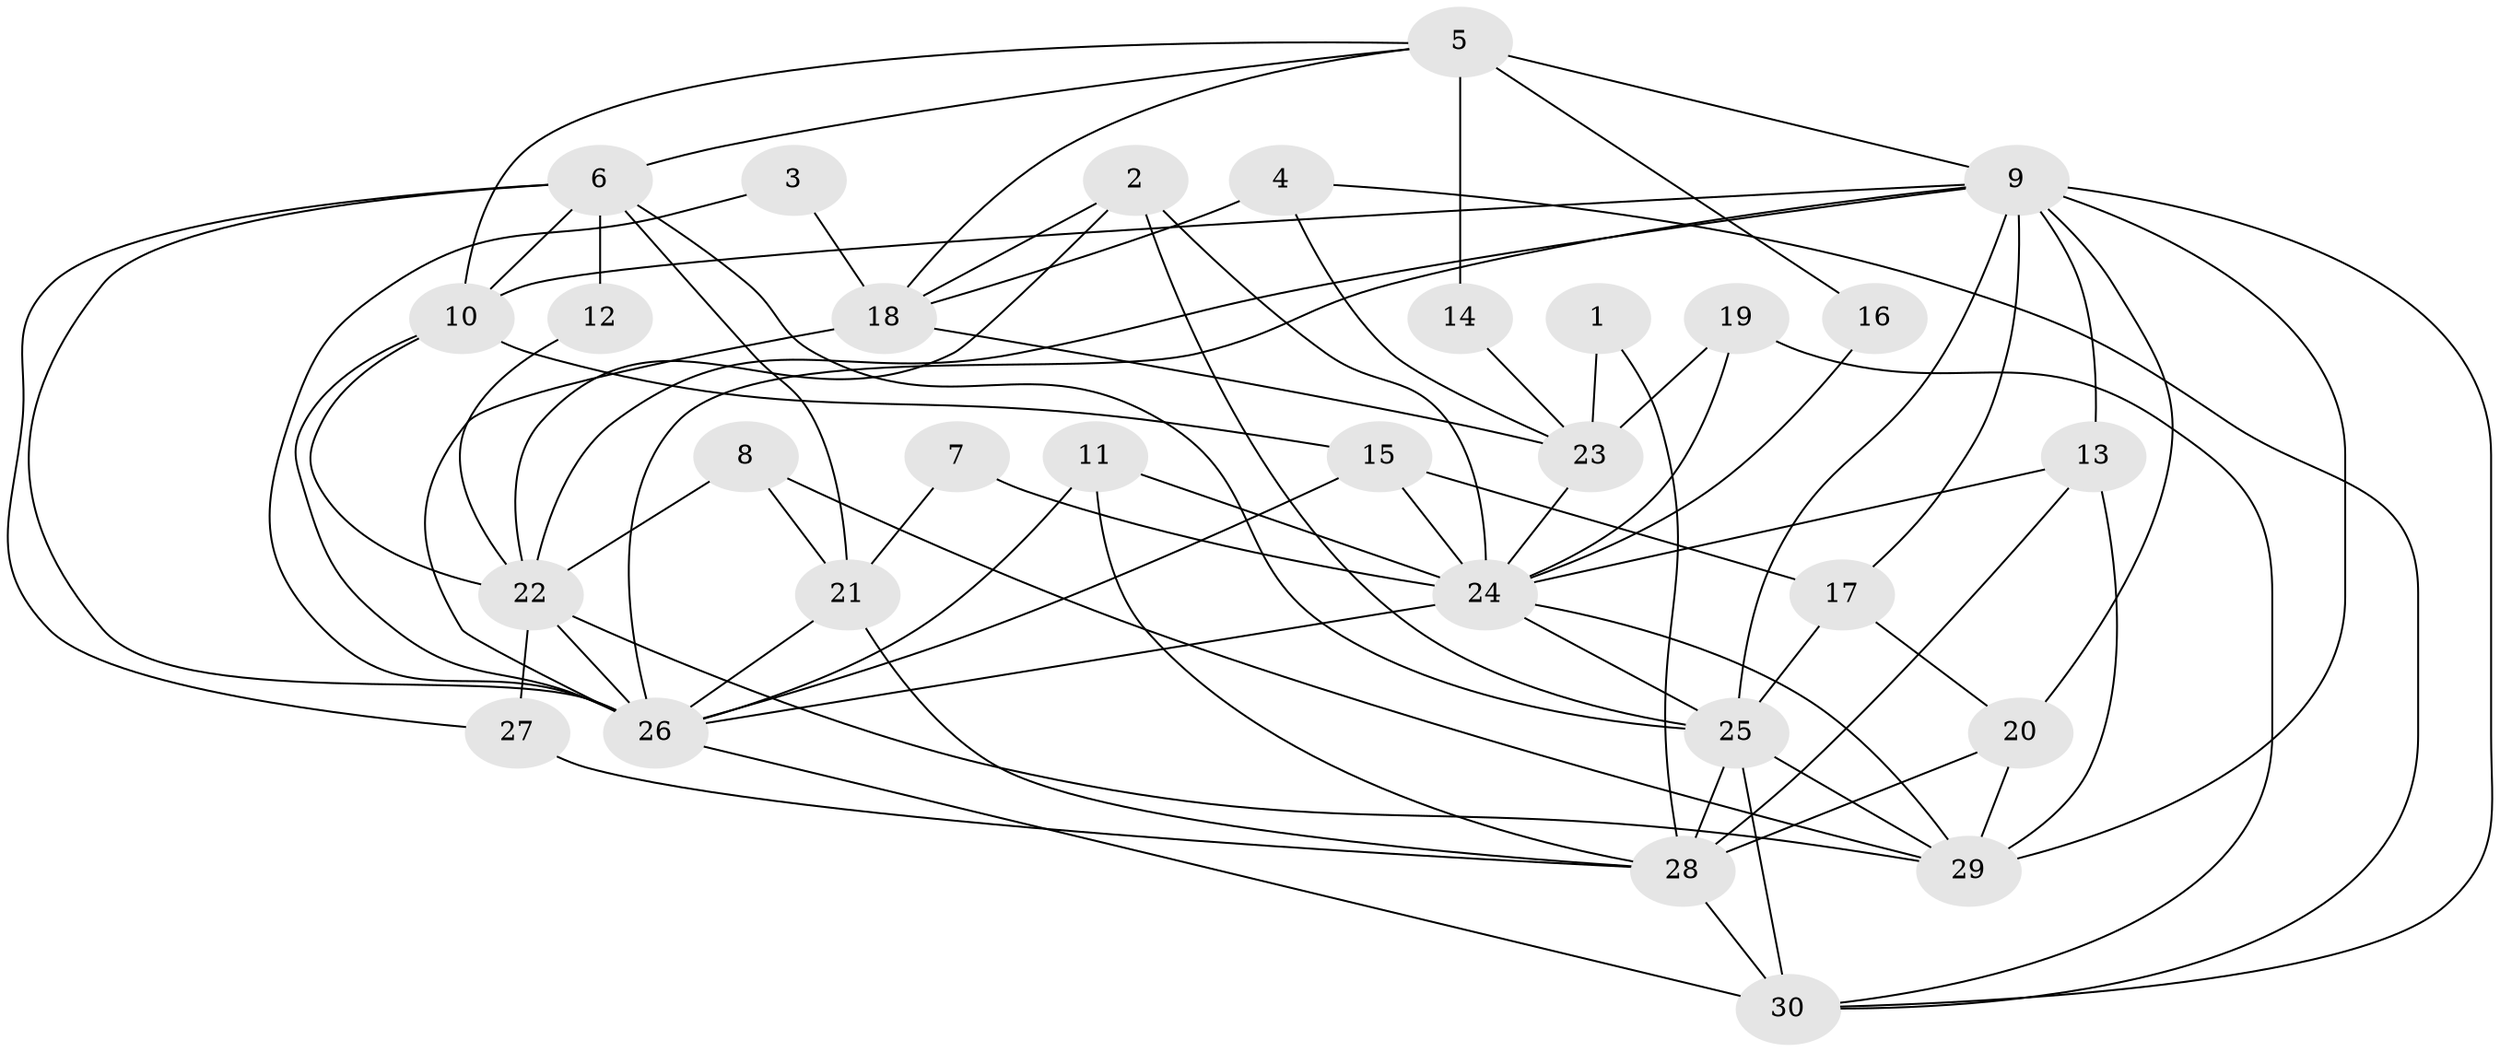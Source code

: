 // original degree distribution, {2: 0.2, 5: 0.13333333333333333, 3: 0.23333333333333334, 4: 0.26666666666666666, 7: 0.06666666666666667, 6: 0.06666666666666667, 9: 0.03333333333333333}
// Generated by graph-tools (version 1.1) at 2025/26/03/09/25 03:26:21]
// undirected, 30 vertices, 76 edges
graph export_dot {
graph [start="1"]
  node [color=gray90,style=filled];
  1;
  2;
  3;
  4;
  5;
  6;
  7;
  8;
  9;
  10;
  11;
  12;
  13;
  14;
  15;
  16;
  17;
  18;
  19;
  20;
  21;
  22;
  23;
  24;
  25;
  26;
  27;
  28;
  29;
  30;
  1 -- 23 [weight=1.0];
  1 -- 28 [weight=1.0];
  2 -- 18 [weight=1.0];
  2 -- 22 [weight=1.0];
  2 -- 24 [weight=2.0];
  2 -- 25 [weight=2.0];
  3 -- 18 [weight=1.0];
  3 -- 26 [weight=1.0];
  4 -- 18 [weight=1.0];
  4 -- 23 [weight=2.0];
  4 -- 30 [weight=1.0];
  5 -- 6 [weight=1.0];
  5 -- 9 [weight=2.0];
  5 -- 10 [weight=1.0];
  5 -- 14 [weight=1.0];
  5 -- 16 [weight=1.0];
  5 -- 18 [weight=1.0];
  6 -- 10 [weight=1.0];
  6 -- 12 [weight=1.0];
  6 -- 21 [weight=1.0];
  6 -- 25 [weight=1.0];
  6 -- 26 [weight=1.0];
  6 -- 27 [weight=1.0];
  7 -- 21 [weight=1.0];
  7 -- 24 [weight=2.0];
  8 -- 21 [weight=1.0];
  8 -- 22 [weight=1.0];
  8 -- 29 [weight=1.0];
  9 -- 10 [weight=1.0];
  9 -- 13 [weight=1.0];
  9 -- 17 [weight=1.0];
  9 -- 20 [weight=1.0];
  9 -- 22 [weight=1.0];
  9 -- 25 [weight=1.0];
  9 -- 26 [weight=1.0];
  9 -- 29 [weight=2.0];
  9 -- 30 [weight=1.0];
  10 -- 15 [weight=1.0];
  10 -- 22 [weight=1.0];
  10 -- 26 [weight=1.0];
  11 -- 24 [weight=2.0];
  11 -- 26 [weight=1.0];
  11 -- 28 [weight=1.0];
  12 -- 22 [weight=1.0];
  13 -- 24 [weight=1.0];
  13 -- 28 [weight=1.0];
  13 -- 29 [weight=1.0];
  14 -- 23 [weight=1.0];
  15 -- 17 [weight=2.0];
  15 -- 24 [weight=1.0];
  15 -- 26 [weight=1.0];
  16 -- 24 [weight=1.0];
  17 -- 20 [weight=1.0];
  17 -- 25 [weight=1.0];
  18 -- 23 [weight=2.0];
  18 -- 26 [weight=1.0];
  19 -- 23 [weight=1.0];
  19 -- 24 [weight=1.0];
  19 -- 30 [weight=1.0];
  20 -- 28 [weight=1.0];
  20 -- 29 [weight=1.0];
  21 -- 26 [weight=1.0];
  21 -- 28 [weight=1.0];
  22 -- 26 [weight=1.0];
  22 -- 27 [weight=1.0];
  22 -- 29 [weight=1.0];
  23 -- 24 [weight=1.0];
  24 -- 25 [weight=1.0];
  24 -- 26 [weight=1.0];
  24 -- 29 [weight=1.0];
  25 -- 28 [weight=1.0];
  25 -- 29 [weight=1.0];
  25 -- 30 [weight=1.0];
  26 -- 30 [weight=1.0];
  27 -- 28 [weight=1.0];
  28 -- 30 [weight=2.0];
}
